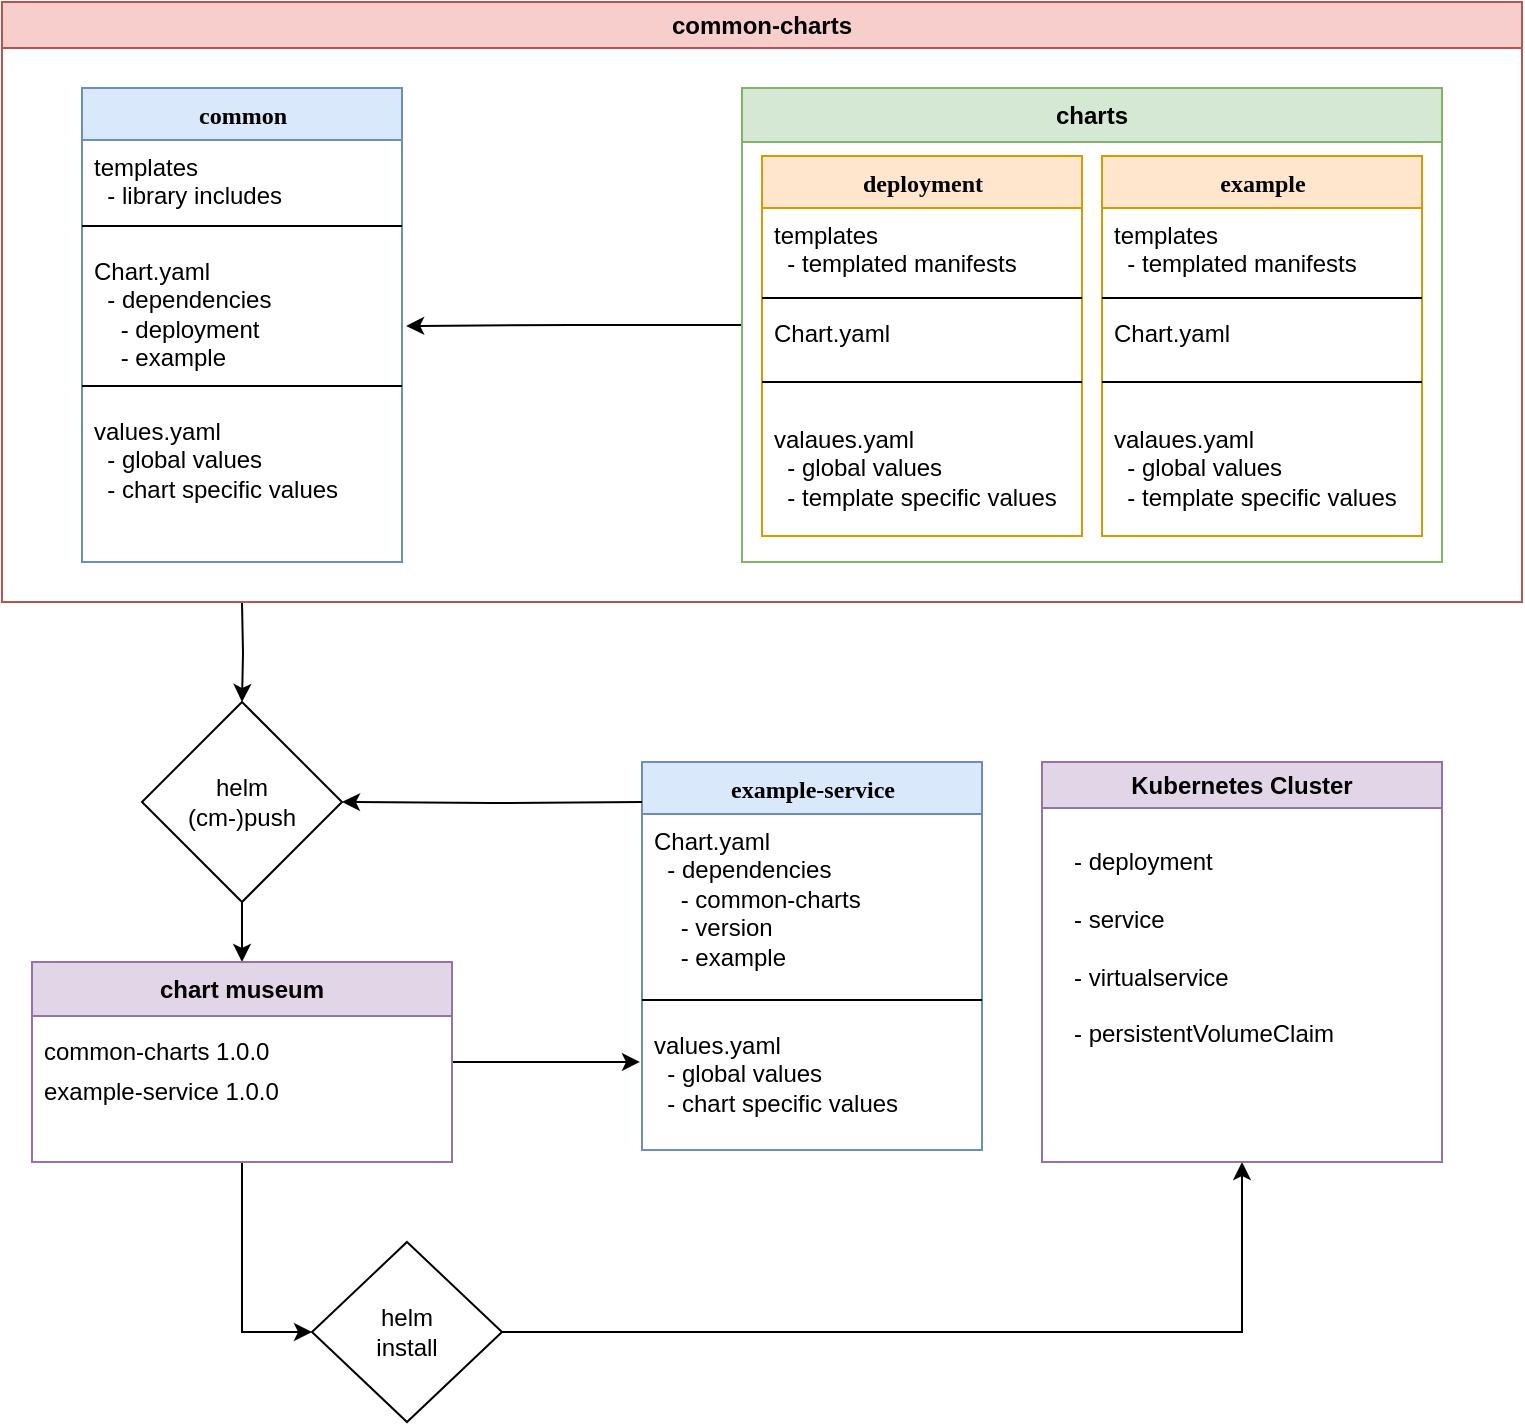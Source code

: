 <mxfile version="21.6.8" type="github">
  <diagram name="Page-1" id="9f46799a-70d6-7492-0946-bef42562c5a5">
    <mxGraphModel dx="1434" dy="759" grid="1" gridSize="10" guides="1" tooltips="1" connect="1" arrows="1" fold="1" page="1" pageScale="1" pageWidth="1100" pageHeight="850" background="none" math="0" shadow="0">
      <root>
        <mxCell id="0" />
        <mxCell id="1" parent="0" />
        <mxCell id="DrYQQO6O7rDfmYpsNT9U-1" value="common" style="swimlane;html=1;fontStyle=1;align=center;verticalAlign=top;childLayout=stackLayout;horizontal=1;startSize=26;horizontalStack=0;resizeParent=1;resizeLast=0;collapsible=1;marginBottom=0;swimlaneFillColor=#ffffff;rounded=0;shadow=0;comic=0;labelBackgroundColor=none;strokeWidth=1;fillColor=#dae8fc;fontFamily=Verdana;fontSize=12;strokeColor=#6c8ebf;" vertex="1" parent="1">
          <mxGeometry x="90" y="83" width="160" height="237" as="geometry" />
        </mxCell>
        <mxCell id="DrYQQO6O7rDfmYpsNT9U-2" value="&lt;div&gt;templates&lt;/div&gt;&lt;div&gt;&amp;nbsp; - library includes&lt;br&gt;&lt;/div&gt;" style="text;html=1;strokeColor=none;fillColor=none;align=left;verticalAlign=top;spacingLeft=4;spacingRight=4;whiteSpace=wrap;overflow=hidden;rotatable=0;points=[[0,0.5],[1,0.5]];portConstraint=eastwest;" vertex="1" parent="DrYQQO6O7rDfmYpsNT9U-1">
          <mxGeometry y="26" width="160" height="34" as="geometry" />
        </mxCell>
        <mxCell id="DrYQQO6O7rDfmYpsNT9U-3" value="" style="line;html=1;strokeWidth=1;fillColor=none;align=left;verticalAlign=middle;spacingTop=-1;spacingLeft=3;spacingRight=3;rotatable=0;labelPosition=right;points=[];portConstraint=eastwest;" vertex="1" parent="DrYQQO6O7rDfmYpsNT9U-1">
          <mxGeometry y="60" width="160" height="18" as="geometry" />
        </mxCell>
        <mxCell id="DrYQQO6O7rDfmYpsNT9U-4" value="&lt;div&gt;Chart.yaml&lt;/div&gt;&lt;div&gt;&amp;nbsp; - dependencies&lt;/div&gt;&lt;div&gt;&amp;nbsp;&amp;nbsp;&amp;nbsp; - deployment&lt;/div&gt;&lt;div&gt;&amp;nbsp;&amp;nbsp;&amp;nbsp; - example&lt;br&gt;&lt;/div&gt;&lt;div&gt;&lt;br&gt;&lt;/div&gt;&lt;div&gt;&lt;br&gt;&lt;/div&gt;" style="text;html=1;strokeColor=none;fillColor=none;align=left;verticalAlign=top;spacingLeft=4;spacingRight=4;whiteSpace=wrap;overflow=hidden;rotatable=0;points=[[0,0.5],[1,0.5]];portConstraint=eastwest;" vertex="1" parent="DrYQQO6O7rDfmYpsNT9U-1">
          <mxGeometry y="78" width="160" height="62" as="geometry" />
        </mxCell>
        <mxCell id="DrYQQO6O7rDfmYpsNT9U-5" value="" style="line;html=1;strokeWidth=1;fillColor=none;align=left;verticalAlign=middle;spacingTop=-1;spacingLeft=3;spacingRight=3;rotatable=0;labelPosition=right;points=[];portConstraint=eastwest;" vertex="1" parent="DrYQQO6O7rDfmYpsNT9U-1">
          <mxGeometry y="140" width="160" height="18" as="geometry" />
        </mxCell>
        <mxCell id="DrYQQO6O7rDfmYpsNT9U-6" value="&lt;div&gt;values.yaml&lt;/div&gt;&lt;div&gt;&amp;nbsp; - global values&lt;/div&gt;&lt;div&gt;&amp;nbsp; - chart specific values&lt;br&gt;&lt;/div&gt;" style="text;html=1;strokeColor=none;fillColor=none;align=left;verticalAlign=top;spacingLeft=4;spacingRight=4;whiteSpace=wrap;overflow=hidden;rotatable=0;points=[[0,0.5],[1,0.5]];portConstraint=eastwest;" vertex="1" parent="DrYQQO6O7rDfmYpsNT9U-1">
          <mxGeometry y="158" width="160" height="66" as="geometry" />
        </mxCell>
        <mxCell id="DrYQQO6O7rDfmYpsNT9U-7" style="edgeStyle=orthogonalEdgeStyle;rounded=0;orthogonalLoop=1;jettySize=auto;html=1;entryX=1.013;entryY=0.661;entryDx=0;entryDy=0;entryPerimeter=0;" edge="1" parent="1" source="DrYQQO6O7rDfmYpsNT9U-8" target="DrYQQO6O7rDfmYpsNT9U-4">
          <mxGeometry relative="1" as="geometry" />
        </mxCell>
        <mxCell id="DrYQQO6O7rDfmYpsNT9U-8" value="charts" style="swimlane;whiteSpace=wrap;html=1;startSize=27;fillColor=#d5e8d4;strokeColor=#82b366;" vertex="1" parent="1">
          <mxGeometry x="420" y="83" width="350" height="237" as="geometry" />
        </mxCell>
        <mxCell id="DrYQQO6O7rDfmYpsNT9U-9" value="deployment" style="swimlane;html=1;fontStyle=1;align=center;verticalAlign=top;childLayout=stackLayout;horizontal=1;startSize=26;horizontalStack=0;resizeParent=1;resizeLast=0;collapsible=1;marginBottom=0;swimlaneFillColor=#ffffff;rounded=0;shadow=0;comic=0;labelBackgroundColor=none;strokeWidth=1;fillColor=#ffe6cc;fontFamily=Verdana;fontSize=12;strokeColor=#d79b00;" vertex="1" parent="DrYQQO6O7rDfmYpsNT9U-8">
          <mxGeometry x="10" y="34" width="160" height="190" as="geometry" />
        </mxCell>
        <mxCell id="DrYQQO6O7rDfmYpsNT9U-10" value="&lt;div&gt;templates&lt;/div&gt;&lt;div&gt;&amp;nbsp; - templated manifests&lt;/div&gt;&lt;div&gt;&lt;br&gt;&lt;/div&gt;" style="text;html=1;strokeColor=none;fillColor=none;align=left;verticalAlign=top;spacingLeft=4;spacingRight=4;whiteSpace=wrap;overflow=hidden;rotatable=0;points=[[0,0.5],[1,0.5]];portConstraint=eastwest;" vertex="1" parent="DrYQQO6O7rDfmYpsNT9U-9">
          <mxGeometry y="26" width="160" height="42" as="geometry" />
        </mxCell>
        <mxCell id="DrYQQO6O7rDfmYpsNT9U-11" value="" style="line;html=1;strokeWidth=1;fillColor=none;align=left;verticalAlign=middle;spacingTop=-1;spacingLeft=3;spacingRight=3;rotatable=0;labelPosition=right;points=[];portConstraint=eastwest;" vertex="1" parent="DrYQQO6O7rDfmYpsNT9U-9">
          <mxGeometry y="68" width="160" height="6" as="geometry" />
        </mxCell>
        <mxCell id="DrYQQO6O7rDfmYpsNT9U-12" value="Chart.yaml" style="text;strokeColor=none;fillColor=none;align=left;verticalAlign=middle;spacingLeft=4;spacingRight=4;overflow=hidden;points=[[0,0.5],[1,0.5]];portConstraint=eastwest;rotatable=0;whiteSpace=wrap;html=1;" vertex="1" parent="DrYQQO6O7rDfmYpsNT9U-9">
          <mxGeometry y="74" width="160" height="30" as="geometry" />
        </mxCell>
        <mxCell id="DrYQQO6O7rDfmYpsNT9U-13" value="" style="line;html=1;strokeWidth=1;fillColor=none;align=left;verticalAlign=middle;spacingTop=-1;spacingLeft=3;spacingRight=3;rotatable=0;labelPosition=right;points=[];portConstraint=eastwest;" vertex="1" parent="DrYQQO6O7rDfmYpsNT9U-9">
          <mxGeometry y="104" width="160" height="18" as="geometry" />
        </mxCell>
        <mxCell id="DrYQQO6O7rDfmYpsNT9U-14" value="&lt;div&gt;valaues.yaml&lt;/div&gt;&lt;div&gt;&amp;nbsp; - global values&lt;br&gt;&lt;/div&gt;&lt;div&gt;&amp;nbsp; - template specific values&lt;br&gt;&lt;/div&gt;" style="text;strokeColor=none;fillColor=none;align=left;verticalAlign=middle;spacingLeft=4;spacingRight=4;overflow=hidden;points=[[0,0.5],[1,0.5]];portConstraint=eastwest;rotatable=0;whiteSpace=wrap;html=1;" vertex="1" parent="DrYQQO6O7rDfmYpsNT9U-9">
          <mxGeometry y="122" width="160" height="68" as="geometry" />
        </mxCell>
        <mxCell id="DrYQQO6O7rDfmYpsNT9U-15" value="example" style="swimlane;html=1;fontStyle=1;align=center;verticalAlign=top;childLayout=stackLayout;horizontal=1;startSize=26;horizontalStack=0;resizeParent=1;resizeLast=0;collapsible=1;marginBottom=0;swimlaneFillColor=#ffffff;rounded=0;shadow=0;comic=0;labelBackgroundColor=none;strokeWidth=1;fillColor=#ffe6cc;fontFamily=Verdana;fontSize=12;strokeColor=#d79b00;" vertex="1" parent="DrYQQO6O7rDfmYpsNT9U-8">
          <mxGeometry x="180" y="34" width="160" height="190" as="geometry" />
        </mxCell>
        <mxCell id="DrYQQO6O7rDfmYpsNT9U-16" value="&lt;div&gt;templates&lt;/div&gt;&lt;div&gt;&amp;nbsp; - templated manifests&lt;/div&gt;&lt;div&gt;&lt;br&gt;&lt;/div&gt;" style="text;html=1;strokeColor=none;fillColor=none;align=left;verticalAlign=top;spacingLeft=4;spacingRight=4;whiteSpace=wrap;overflow=hidden;rotatable=0;points=[[0,0.5],[1,0.5]];portConstraint=eastwest;" vertex="1" parent="DrYQQO6O7rDfmYpsNT9U-15">
          <mxGeometry y="26" width="160" height="42" as="geometry" />
        </mxCell>
        <mxCell id="DrYQQO6O7rDfmYpsNT9U-17" value="" style="line;html=1;strokeWidth=1;fillColor=none;align=left;verticalAlign=middle;spacingTop=-1;spacingLeft=3;spacingRight=3;rotatable=0;labelPosition=right;points=[];portConstraint=eastwest;" vertex="1" parent="DrYQQO6O7rDfmYpsNT9U-15">
          <mxGeometry y="68" width="160" height="6" as="geometry" />
        </mxCell>
        <mxCell id="DrYQQO6O7rDfmYpsNT9U-18" value="Chart.yaml" style="text;strokeColor=none;fillColor=none;align=left;verticalAlign=middle;spacingLeft=4;spacingRight=4;overflow=hidden;points=[[0,0.5],[1,0.5]];portConstraint=eastwest;rotatable=0;whiteSpace=wrap;html=1;" vertex="1" parent="DrYQQO6O7rDfmYpsNT9U-15">
          <mxGeometry y="74" width="160" height="30" as="geometry" />
        </mxCell>
        <mxCell id="DrYQQO6O7rDfmYpsNT9U-19" value="" style="line;html=1;strokeWidth=1;fillColor=none;align=left;verticalAlign=middle;spacingTop=-1;spacingLeft=3;spacingRight=3;rotatable=0;labelPosition=right;points=[];portConstraint=eastwest;" vertex="1" parent="DrYQQO6O7rDfmYpsNT9U-15">
          <mxGeometry y="104" width="160" height="18" as="geometry" />
        </mxCell>
        <mxCell id="DrYQQO6O7rDfmYpsNT9U-20" value="&lt;div&gt;valaues.yaml&lt;/div&gt;&lt;div&gt;&amp;nbsp; - global values&lt;br&gt;&lt;/div&gt;&lt;div&gt;&amp;nbsp; - template specific values&lt;br&gt;&lt;/div&gt;" style="text;strokeColor=none;fillColor=none;align=left;verticalAlign=middle;spacingLeft=4;spacingRight=4;overflow=hidden;points=[[0,0.5],[1,0.5]];portConstraint=eastwest;rotatable=0;whiteSpace=wrap;html=1;" vertex="1" parent="DrYQQO6O7rDfmYpsNT9U-15">
          <mxGeometry y="122" width="160" height="68" as="geometry" />
        </mxCell>
        <mxCell id="DrYQQO6O7rDfmYpsNT9U-21" style="edgeStyle=orthogonalEdgeStyle;rounded=0;orthogonalLoop=1;jettySize=auto;html=1;entryX=0.5;entryY=0;entryDx=0;entryDy=0;" edge="1" parent="1" source="DrYQQO6O7rDfmYpsNT9U-22" target="DrYQQO6O7rDfmYpsNT9U-25">
          <mxGeometry relative="1" as="geometry" />
        </mxCell>
        <mxCell id="DrYQQO6O7rDfmYpsNT9U-22" value="&lt;div&gt;helm &lt;br&gt;&lt;/div&gt;&lt;div&gt;(cm-)push&lt;br&gt;&lt;/div&gt;" style="rhombus;whiteSpace=wrap;html=1;" vertex="1" parent="1">
          <mxGeometry x="120" y="390" width="100" height="100" as="geometry" />
        </mxCell>
        <mxCell id="DrYQQO6O7rDfmYpsNT9U-23" style="edgeStyle=orthogonalEdgeStyle;rounded=0;orthogonalLoop=1;jettySize=auto;html=1;entryX=-0.006;entryY=0.333;entryDx=0;entryDy=0;entryPerimeter=0;" edge="1" parent="1" source="DrYQQO6O7rDfmYpsNT9U-25" target="DrYQQO6O7rDfmYpsNT9U-33">
          <mxGeometry relative="1" as="geometry">
            <mxPoint x="390" y="570" as="targetPoint" />
          </mxGeometry>
        </mxCell>
        <mxCell id="DrYQQO6O7rDfmYpsNT9U-24" style="edgeStyle=orthogonalEdgeStyle;rounded=0;orthogonalLoop=1;jettySize=auto;html=1;entryX=0;entryY=0.5;entryDx=0;entryDy=0;" edge="1" parent="1" source="DrYQQO6O7rDfmYpsNT9U-25" target="DrYQQO6O7rDfmYpsNT9U-36">
          <mxGeometry relative="1" as="geometry" />
        </mxCell>
        <mxCell id="DrYQQO6O7rDfmYpsNT9U-25" value="chart museum" style="swimlane;whiteSpace=wrap;html=1;startSize=27;fillColor=#e1d5e7;strokeColor=#9673a6;" vertex="1" parent="1">
          <mxGeometry x="65" y="520" width="210" height="100" as="geometry" />
        </mxCell>
        <mxCell id="DrYQQO6O7rDfmYpsNT9U-26" value="common-charts 1.0.0" style="text;strokeColor=none;fillColor=none;align=left;verticalAlign=middle;spacingLeft=4;spacingRight=4;overflow=hidden;points=[[0,0.5],[1,0.5]];portConstraint=eastwest;rotatable=0;whiteSpace=wrap;html=1;" vertex="1" parent="DrYQQO6O7rDfmYpsNT9U-25">
          <mxGeometry y="30" width="210" height="30" as="geometry" />
        </mxCell>
        <mxCell id="DrYQQO6O7rDfmYpsNT9U-27" value="example-service 1.0.0" style="text;strokeColor=none;fillColor=none;align=left;verticalAlign=middle;spacingLeft=4;spacingRight=4;overflow=hidden;points=[[0,0.5],[1,0.5]];portConstraint=eastwest;rotatable=0;whiteSpace=wrap;html=1;" vertex="1" parent="DrYQQO6O7rDfmYpsNT9U-25">
          <mxGeometry y="50" width="140" height="30" as="geometry" />
        </mxCell>
        <mxCell id="DrYQQO6O7rDfmYpsNT9U-28" style="edgeStyle=orthogonalEdgeStyle;rounded=0;orthogonalLoop=1;jettySize=auto;html=1;entryX=0.5;entryY=0;entryDx=0;entryDy=0;" edge="1" parent="1" target="DrYQQO6O7rDfmYpsNT9U-22">
          <mxGeometry relative="1" as="geometry">
            <mxPoint x="170" y="340" as="sourcePoint" />
          </mxGeometry>
        </mxCell>
        <mxCell id="DrYQQO6O7rDfmYpsNT9U-29" value="common-charts" style="swimlane;whiteSpace=wrap;html=1;fillColor=#f8cecc;strokeColor=#b85450;" vertex="1" parent="1">
          <mxGeometry x="50" y="40" width="760" height="300" as="geometry" />
        </mxCell>
        <mxCell id="DrYQQO6O7rDfmYpsNT9U-30" value="example-service" style="swimlane;html=1;fontStyle=1;align=center;verticalAlign=top;childLayout=stackLayout;horizontal=1;startSize=26;horizontalStack=0;resizeParent=1;resizeLast=0;collapsible=1;marginBottom=0;swimlaneFillColor=#ffffff;rounded=0;shadow=0;comic=0;labelBackgroundColor=none;strokeWidth=1;fillColor=#dae8fc;fontFamily=Verdana;fontSize=12;strokeColor=#6c8ebf;" vertex="1" parent="1">
          <mxGeometry x="370" y="420" width="170" height="194" as="geometry" />
        </mxCell>
        <mxCell id="DrYQQO6O7rDfmYpsNT9U-31" value="&lt;div&gt;Chart.yaml&lt;/div&gt;&lt;div&gt;&amp;nbsp; - dependencies&lt;/div&gt;&lt;div&gt;&amp;nbsp;&amp;nbsp;&amp;nbsp; - common-charts&lt;/div&gt;&lt;div&gt;&amp;nbsp;&amp;nbsp;&amp;nbsp; - version&lt;/div&gt;&lt;div&gt;&amp;nbsp;&amp;nbsp;&amp;nbsp; - example&lt;br&gt;&lt;/div&gt;&lt;div&gt;&lt;br&gt;&lt;/div&gt;" style="text;html=1;strokeColor=none;fillColor=none;align=left;verticalAlign=top;spacingLeft=4;spacingRight=4;whiteSpace=wrap;overflow=hidden;rotatable=0;points=[[0,0.5],[1,0.5]];portConstraint=eastwest;" vertex="1" parent="DrYQQO6O7rDfmYpsNT9U-30">
          <mxGeometry y="26" width="170" height="84" as="geometry" />
        </mxCell>
        <mxCell id="DrYQQO6O7rDfmYpsNT9U-32" value="" style="line;html=1;strokeWidth=1;fillColor=none;align=left;verticalAlign=middle;spacingTop=-1;spacingLeft=3;spacingRight=3;rotatable=0;labelPosition=right;points=[];portConstraint=eastwest;" vertex="1" parent="DrYQQO6O7rDfmYpsNT9U-30">
          <mxGeometry y="110" width="170" height="18" as="geometry" />
        </mxCell>
        <mxCell id="DrYQQO6O7rDfmYpsNT9U-33" value="&lt;div&gt;values.yaml&lt;/div&gt;&lt;div&gt;&amp;nbsp; - global values&lt;/div&gt;&lt;div&gt;&amp;nbsp; - chart specific values&lt;br&gt;&lt;/div&gt;" style="text;html=1;strokeColor=none;fillColor=none;align=left;verticalAlign=top;spacingLeft=4;spacingRight=4;whiteSpace=wrap;overflow=hidden;rotatable=0;points=[[0,0.5],[1,0.5]];portConstraint=eastwest;" vertex="1" parent="DrYQQO6O7rDfmYpsNT9U-30">
          <mxGeometry y="128" width="170" height="66" as="geometry" />
        </mxCell>
        <mxCell id="DrYQQO6O7rDfmYpsNT9U-34" style="edgeStyle=orthogonalEdgeStyle;rounded=0;orthogonalLoop=1;jettySize=auto;html=1;entryX=1;entryY=0.5;entryDx=0;entryDy=0;" edge="1" parent="1" target="DrYQQO6O7rDfmYpsNT9U-22">
          <mxGeometry relative="1" as="geometry">
            <mxPoint x="370" y="440" as="sourcePoint" />
          </mxGeometry>
        </mxCell>
        <mxCell id="DrYQQO6O7rDfmYpsNT9U-35" style="edgeStyle=orthogonalEdgeStyle;rounded=0;orthogonalLoop=1;jettySize=auto;html=1;entryX=0.5;entryY=1;entryDx=0;entryDy=0;" edge="1" parent="1" source="DrYQQO6O7rDfmYpsNT9U-36" target="DrYQQO6O7rDfmYpsNT9U-37">
          <mxGeometry relative="1" as="geometry">
            <mxPoint x="370" y="705" as="targetPoint" />
          </mxGeometry>
        </mxCell>
        <mxCell id="DrYQQO6O7rDfmYpsNT9U-36" value="&lt;div&gt;helm&lt;/div&gt;&lt;div&gt;install&lt;br&gt;&lt;/div&gt;" style="rhombus;whiteSpace=wrap;html=1;" vertex="1" parent="1">
          <mxGeometry x="205" y="660" width="95" height="90" as="geometry" />
        </mxCell>
        <mxCell id="DrYQQO6O7rDfmYpsNT9U-37" value="Kubernetes Cluster" style="swimlane;whiteSpace=wrap;html=1;fillColor=#e1d5e7;strokeColor=#9673a6;" vertex="1" parent="1">
          <mxGeometry x="570" y="420" width="200" height="200" as="geometry" />
        </mxCell>
        <mxCell id="DrYQQO6O7rDfmYpsNT9U-38" value="&lt;div&gt;- deployment&lt;/div&gt;&lt;div&gt;&lt;br&gt;&lt;/div&gt;&lt;div&gt;- service&lt;/div&gt;&lt;div&gt;&lt;br&gt;&lt;/div&gt;&lt;div&gt;- virtualservice&lt;/div&gt;&lt;div&gt;&lt;br&gt;&lt;/div&gt;&lt;div&gt;- persistentVolumeClaim&lt;br&gt;&lt;/div&gt;&lt;div&gt;&lt;br&gt;&lt;/div&gt;" style="text;strokeColor=none;fillColor=none;align=left;verticalAlign=middle;spacingLeft=4;spacingRight=4;overflow=hidden;points=[[0,0.5],[1,0.5]];portConstraint=eastwest;rotatable=0;whiteSpace=wrap;html=1;" vertex="1" parent="DrYQQO6O7rDfmYpsNT9U-37">
          <mxGeometry x="10" y="40" width="180" height="120" as="geometry" />
        </mxCell>
      </root>
    </mxGraphModel>
  </diagram>
</mxfile>
